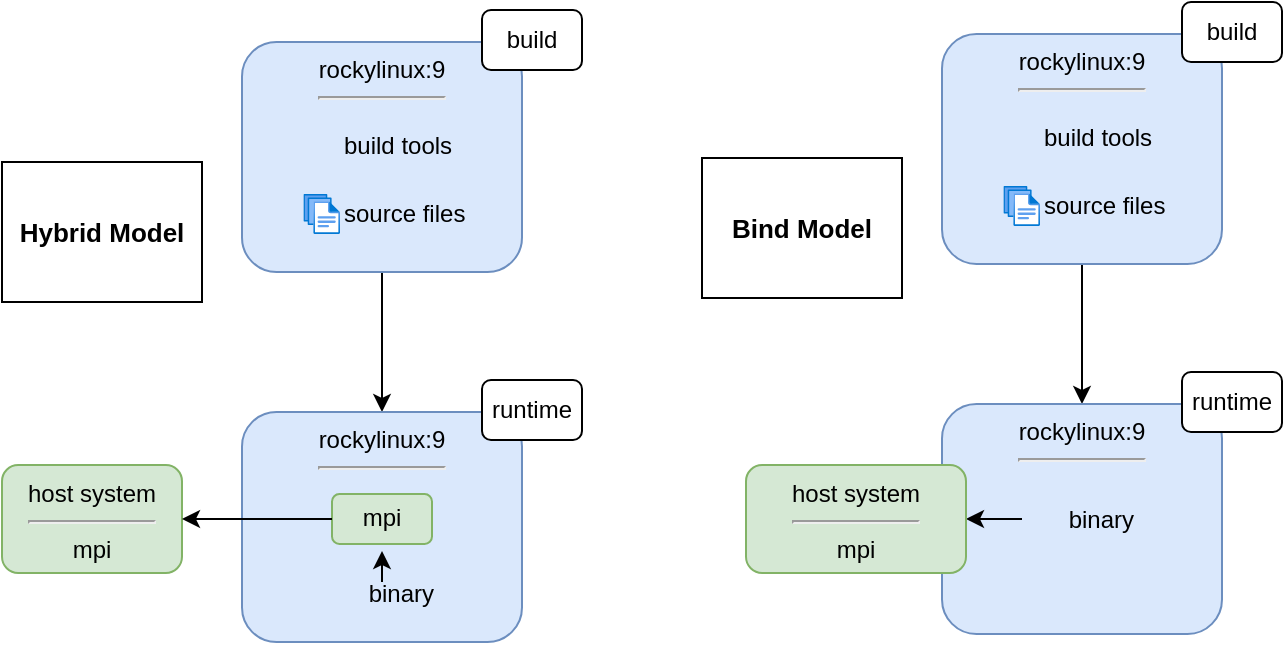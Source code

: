 <mxfile version="20.7.4" type="device"><diagram id="DjqVa78mhrrxgNVEEUIM" name="Page-1"><mxGraphModel dx="857" dy="852" grid="1" gridSize="10" guides="1" tooltips="1" connect="1" arrows="1" fold="1" page="1" pageScale="1" pageWidth="827" pageHeight="1169" math="0" shadow="0"><root><mxCell id="0"/><mxCell id="1" parent="0"/><mxCell id="iV4HDzxKf8RAmhbMyihP-5" value="" style="edgeStyle=orthogonalEdgeStyle;rounded=0;orthogonalLoop=1;jettySize=auto;html=1;" parent="1" source="iV4HDzxKf8RAmhbMyihP-1" target="iV4HDzxKf8RAmhbMyihP-4" edge="1"><mxGeometry relative="1" as="geometry"/></mxCell><mxCell id="iV4HDzxKf8RAmhbMyihP-4" value="rockylinux:9&lt;br&gt;&lt;hr&gt;" style="whiteSpace=wrap;html=1;verticalAlign=top;fillColor=#dae8fc;strokeColor=#6c8ebf;rounded=1;" parent="1" vertex="1"><mxGeometry x="190" y="355" width="140" height="115" as="geometry"/></mxCell><mxCell id="iV4HDzxKf8RAmhbMyihP-9" value="runtime" style="rounded=1;whiteSpace=wrap;html=1;labelBackgroundColor=none;" parent="1" vertex="1"><mxGeometry x="310" y="339" width="50" height="30" as="geometry"/></mxCell><mxCell id="iV4HDzxKf8RAmhbMyihP-10" value="" style="shape=image;html=1;verticalAlign=top;verticalLabelPosition=bottom;labelBackgroundColor=#ffffff;imageAspect=0;aspect=fixed;image=https://cdn1.iconfinder.com/data/icons/hawcons/32/699751-icon-105-document-file-exe-128.png" parent="1" vertex="1"><mxGeometry x="261" y="304" width="28" height="28" as="geometry"/></mxCell><mxCell id="iV4HDzxKf8RAmhbMyihP-11" value="&amp;nbsp;binary" style="shape=image;html=1;verticalAlign=middle;verticalLabelPosition=middle;labelBackgroundColor=none;imageAspect=0;aspect=fixed;image=https://cdn1.iconfinder.com/data/icons/hawcons/32/699751-icon-105-document-file-exe-128.png;labelPosition=right;align=left;" parent="1" vertex="1"><mxGeometry x="230" y="437" width="18" height="18" as="geometry"/></mxCell><mxCell id="iV4HDzxKf8RAmhbMyihP-12" value="" style="edgeStyle=orthogonalEdgeStyle;rounded=0;orthogonalLoop=1;jettySize=auto;html=1;exitX=0.5;exitY=1;exitDx=0;exitDy=0;" parent="1" source="iV4HDzxKf8RAmhbMyihP-37" target="iV4HDzxKf8RAmhbMyihP-15" edge="1"><mxGeometry relative="1" as="geometry"><mxPoint x="610" y="284" as="sourcePoint"/></mxGeometry></mxCell><mxCell id="iV4HDzxKf8RAmhbMyihP-15" value="rockylinux:9&lt;br&gt;&lt;hr&gt;&lt;br&gt;&lt;br&gt;" style="whiteSpace=wrap;html=1;verticalAlign=top;fillColor=#dae8fc;strokeColor=#6c8ebf;rounded=1;" parent="1" vertex="1"><mxGeometry x="540" y="351" width="140" height="115" as="geometry"/></mxCell><mxCell id="iV4HDzxKf8RAmhbMyihP-18" value="runtime" style="rounded=1;whiteSpace=wrap;html=1;labelBackgroundColor=none;" parent="1" vertex="1"><mxGeometry x="660" y="335" width="50" height="30" as="geometry"/></mxCell><mxCell id="iV4HDzxKf8RAmhbMyihP-19" value="" style="shape=image;html=1;verticalAlign=top;verticalLabelPosition=bottom;labelBackgroundColor=#ffffff;imageAspect=0;aspect=fixed;image=https://cdn1.iconfinder.com/data/icons/hawcons/32/699751-icon-105-document-file-exe-128.png" parent="1" vertex="1"><mxGeometry x="612" y="304" width="28" height="28" as="geometry"/></mxCell><mxCell id="iV4HDzxKf8RAmhbMyihP-27" style="edgeStyle=orthogonalEdgeStyle;rounded=0;orthogonalLoop=1;jettySize=auto;html=1;" parent="1" source="iV4HDzxKf8RAmhbMyihP-20" target="iV4HDzxKf8RAmhbMyihP-21" edge="1"><mxGeometry relative="1" as="geometry"/></mxCell><mxCell id="iV4HDzxKf8RAmhbMyihP-20" value="&amp;nbsp;binary" style="shape=image;html=1;verticalAlign=middle;verticalLabelPosition=middle;labelBackgroundColor=none;imageAspect=0;aspect=fixed;image=https://cdn1.iconfinder.com/data/icons/hawcons/32/699751-icon-105-document-file-exe-128.png;labelPosition=right;align=left;" parent="1" vertex="1"><mxGeometry x="580" y="399.5" width="18" height="18" as="geometry"/></mxCell><mxCell id="iV4HDzxKf8RAmhbMyihP-21" value="host system&lt;br&gt;&lt;hr&gt;mpi" style="whiteSpace=wrap;html=1;verticalAlign=top;fillColor=#d5e8d4;strokeColor=#82b366;rounded=1;" parent="1" vertex="1"><mxGeometry x="442" y="381.5" width="110" height="54" as="geometry"/></mxCell><mxCell id="iV4HDzxKf8RAmhbMyihP-28" value="host system&lt;br&gt;&lt;hr&gt;mpi" style="whiteSpace=wrap;html=1;verticalAlign=top;fillColor=#d5e8d4;strokeColor=#82b366;rounded=1;" parent="1" vertex="1"><mxGeometry x="70" y="381.5" width="90" height="54" as="geometry"/></mxCell><mxCell id="iV4HDzxKf8RAmhbMyihP-29" value="mpi" style="whiteSpace=wrap;html=1;verticalAlign=top;fillColor=#d5e8d4;strokeColor=#82b366;rounded=1;spacing=0;" parent="1" vertex="1"><mxGeometry x="235" y="396" width="50" height="25" as="geometry"/></mxCell><mxCell id="iV4HDzxKf8RAmhbMyihP-31" value="" style="endArrow=classic;html=1;rounded=0;entryX=1;entryY=0.5;entryDx=0;entryDy=0;exitX=0;exitY=0.5;exitDx=0;exitDy=0;" parent="1" source="iV4HDzxKf8RAmhbMyihP-29" target="iV4HDzxKf8RAmhbMyihP-28" edge="1"><mxGeometry width="50" height="50" relative="1" as="geometry"><mxPoint x="248" y="540" as="sourcePoint"/><mxPoint x="298" y="490" as="targetPoint"/></mxGeometry></mxCell><mxCell id="iV4HDzxKf8RAmhbMyihP-32" value="" style="endArrow=classic;html=1;rounded=0;entryX=0.5;entryY=1;entryDx=0;entryDy=0;fontSize=11;" parent="1" edge="1"><mxGeometry width="50" height="50" relative="1" as="geometry"><mxPoint x="260" y="440" as="sourcePoint"/><mxPoint x="260" y="424.5" as="targetPoint"/></mxGeometry></mxCell><mxCell id="iV4HDzxKf8RAmhbMyihP-35" value="" style="group" parent="1" vertex="1" connectable="0"><mxGeometry x="190" y="154" width="170" height="131" as="geometry"/></mxCell><mxCell id="iV4HDzxKf8RAmhbMyihP-1" value="rockylinux:9&lt;br&gt;&lt;hr&gt;" style="rounded=1;whiteSpace=wrap;html=1;fillColor=#dae8fc;strokeColor=#6c8ebf;verticalAlign=top;" parent="iV4HDzxKf8RAmhbMyihP-35" vertex="1"><mxGeometry y="16" width="140" height="115" as="geometry"/></mxCell><mxCell id="iV4HDzxKf8RAmhbMyihP-3" value="build tools" style="shape=image;html=1;verticalAlign=middle;verticalLabelPosition=middle;labelBackgroundColor=none;imageAspect=0;aspect=fixed;image=https://cdn1.iconfinder.com/data/icons/iconnice-vector-icon/31/Vector-icons_86-128.png;labelPosition=right;align=left;" parent="iV4HDzxKf8RAmhbMyihP-35" vertex="1"><mxGeometry x="30" y="58" width="19" height="19" as="geometry"/></mxCell><mxCell id="iV4HDzxKf8RAmhbMyihP-7" value="source files" style="aspect=fixed;html=1;points=[];align=left;image;fontSize=12;image=img/lib/azure2/general/Files.svg;labelBackgroundColor=none;labelPosition=right;verticalLabelPosition=middle;verticalAlign=middle;" parent="iV4HDzxKf8RAmhbMyihP-35" vertex="1"><mxGeometry x="30.71" y="92" width="18.29" height="20" as="geometry"/></mxCell><mxCell id="iV4HDzxKf8RAmhbMyihP-8" value="build" style="rounded=1;whiteSpace=wrap;html=1;labelBackgroundColor=none;" parent="iV4HDzxKf8RAmhbMyihP-35" vertex="1"><mxGeometry x="120" width="50" height="30" as="geometry"/></mxCell><mxCell id="iV4HDzxKf8RAmhbMyihP-37" value="rockylinux:9&lt;br&gt;&lt;hr&gt;" style="rounded=1;whiteSpace=wrap;html=1;fillColor=#dae8fc;strokeColor=#6c8ebf;verticalAlign=top;" parent="1" vertex="1"><mxGeometry x="540" y="166" width="140" height="115" as="geometry"/></mxCell><mxCell id="iV4HDzxKf8RAmhbMyihP-38" value="build tools" style="shape=image;html=1;verticalAlign=middle;verticalLabelPosition=middle;labelBackgroundColor=none;imageAspect=0;aspect=fixed;image=https://cdn1.iconfinder.com/data/icons/iconnice-vector-icon/31/Vector-icons_86-128.png;labelPosition=right;align=left;" parent="1" vertex="1"><mxGeometry x="570" y="208" width="19" height="19" as="geometry"/></mxCell><mxCell id="iV4HDzxKf8RAmhbMyihP-39" value="source files" style="aspect=fixed;html=1;points=[];align=left;image;fontSize=12;image=img/lib/azure2/general/Files.svg;labelBackgroundColor=none;labelPosition=right;verticalLabelPosition=middle;verticalAlign=middle;" parent="1" vertex="1"><mxGeometry x="570.71" y="242" width="18.29" height="20" as="geometry"/></mxCell><mxCell id="iV4HDzxKf8RAmhbMyihP-40" value="build" style="rounded=1;whiteSpace=wrap;html=1;labelBackgroundColor=none;" parent="1" vertex="1"><mxGeometry x="660" y="150" width="50" height="30" as="geometry"/></mxCell><mxCell id="iV4HDzxKf8RAmhbMyihP-41" value="Hybrid Model" style="rounded=0;whiteSpace=wrap;html=1;labelBackgroundColor=none;fontSize=13;fontStyle=1" parent="1" vertex="1"><mxGeometry x="70" y="230" width="100" height="70" as="geometry"/></mxCell><mxCell id="iV4HDzxKf8RAmhbMyihP-42" value="Bind Model" style="rounded=0;whiteSpace=wrap;html=1;labelBackgroundColor=none;fontSize=13;fontStyle=1" parent="1" vertex="1"><mxGeometry x="420" y="228" width="100" height="70" as="geometry"/></mxCell></root></mxGraphModel></diagram></mxfile>